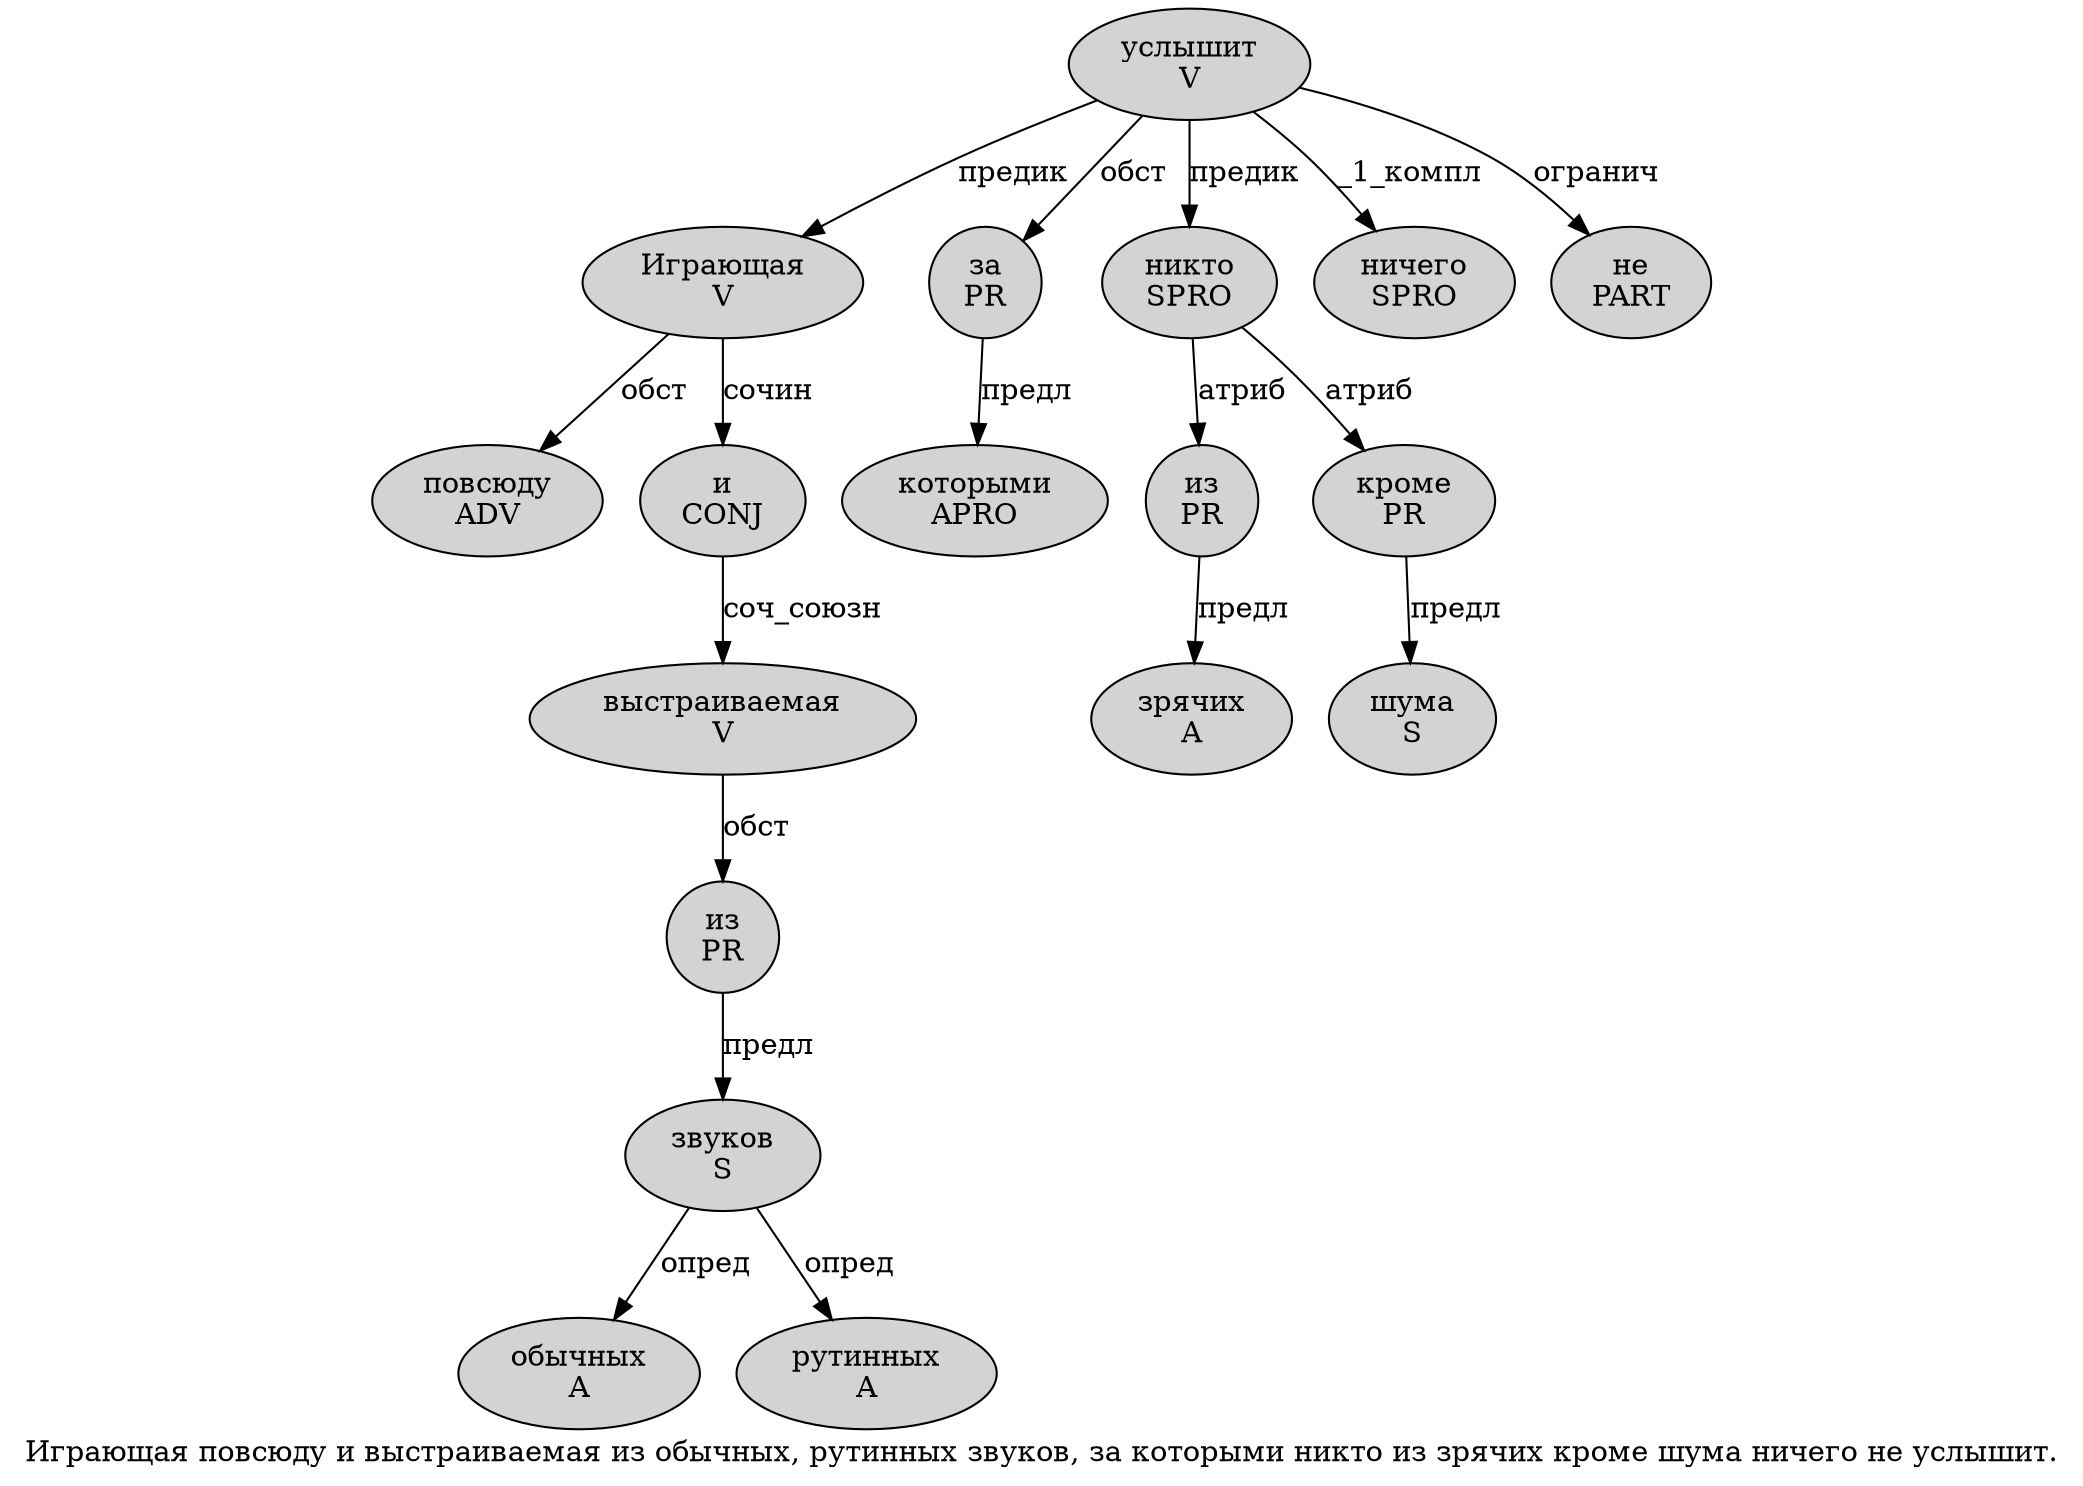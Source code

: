 digraph SENTENCE_401 {
	graph [label="Играющая повсюду и выстраиваемая из обычных, рутинных звуков, за которыми никто из зрячих кроме шума ничего не услышит."]
	node [style=filled]
		0 [label="Играющая
V" color="" fillcolor=lightgray penwidth=1 shape=ellipse]
		1 [label="повсюду
ADV" color="" fillcolor=lightgray penwidth=1 shape=ellipse]
		2 [label="и
CONJ" color="" fillcolor=lightgray penwidth=1 shape=ellipse]
		3 [label="выстраиваемая
V" color="" fillcolor=lightgray penwidth=1 shape=ellipse]
		4 [label="из
PR" color="" fillcolor=lightgray penwidth=1 shape=ellipse]
		5 [label="обычных
A" color="" fillcolor=lightgray penwidth=1 shape=ellipse]
		7 [label="рутинных
A" color="" fillcolor=lightgray penwidth=1 shape=ellipse]
		8 [label="звуков
S" color="" fillcolor=lightgray penwidth=1 shape=ellipse]
		10 [label="за
PR" color="" fillcolor=lightgray penwidth=1 shape=ellipse]
		11 [label="которыми
APRO" color="" fillcolor=lightgray penwidth=1 shape=ellipse]
		12 [label="никто
SPRO" color="" fillcolor=lightgray penwidth=1 shape=ellipse]
		13 [label="из
PR" color="" fillcolor=lightgray penwidth=1 shape=ellipse]
		14 [label="зрячих
A" color="" fillcolor=lightgray penwidth=1 shape=ellipse]
		15 [label="кроме
PR" color="" fillcolor=lightgray penwidth=1 shape=ellipse]
		16 [label="шума
S" color="" fillcolor=lightgray penwidth=1 shape=ellipse]
		17 [label="ничего
SPRO" color="" fillcolor=lightgray penwidth=1 shape=ellipse]
		18 [label="не
PART" color="" fillcolor=lightgray penwidth=1 shape=ellipse]
		19 [label="услышит
V" color="" fillcolor=lightgray penwidth=1 shape=ellipse]
			19 -> 0 [label="предик"]
			19 -> 10 [label="обст"]
			19 -> 12 [label="предик"]
			19 -> 17 [label="_1_компл"]
			19 -> 18 [label="огранич"]
			12 -> 13 [label="атриб"]
			12 -> 15 [label="атриб"]
			10 -> 11 [label="предл"]
			2 -> 3 [label="соч_союзн"]
			4 -> 8 [label="предл"]
			0 -> 1 [label="обст"]
			0 -> 2 [label="сочин"]
			3 -> 4 [label="обст"]
			15 -> 16 [label="предл"]
			13 -> 14 [label="предл"]
			8 -> 5 [label="опред"]
			8 -> 7 [label="опред"]
}